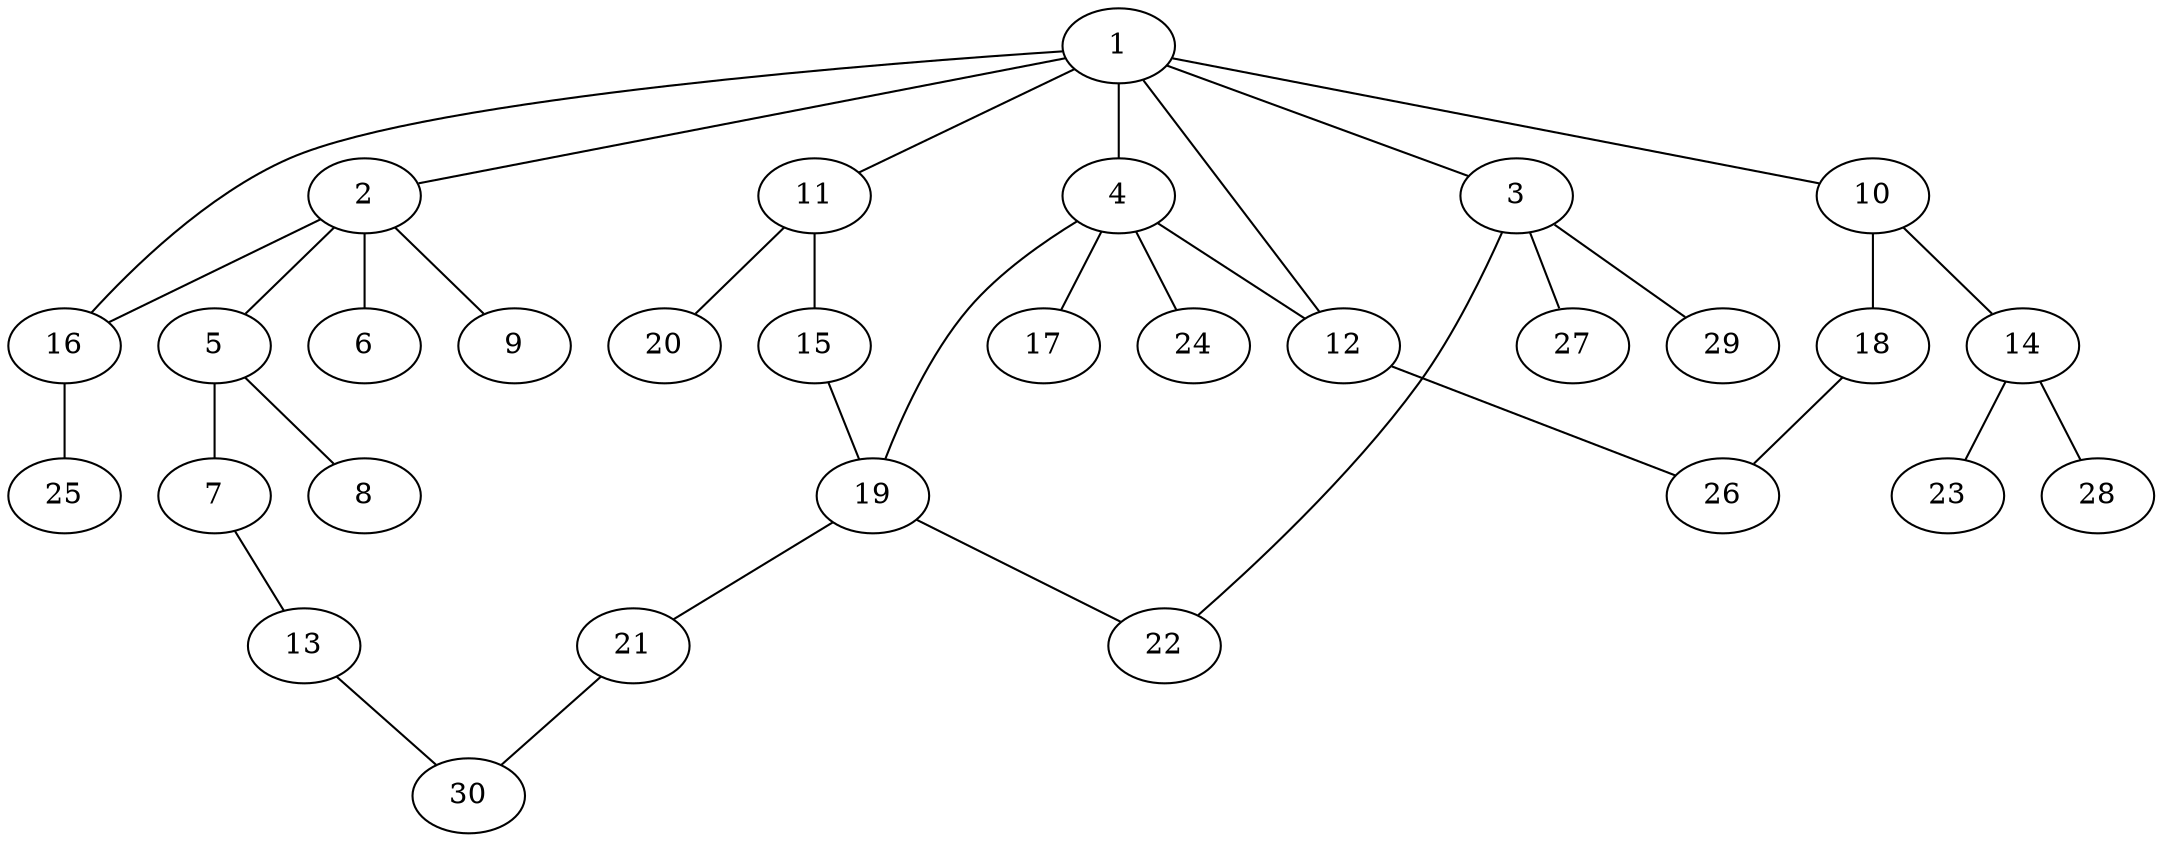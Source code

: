 graph graphname {1--2
1--3
1--4
1--10
1--11
1--12
1--16
2--5
2--6
2--9
2--16
3--22
3--27
3--29
4--12
4--17
4--19
4--24
5--7
5--8
7--13
10--14
10--18
11--15
11--20
12--26
13--30
14--23
14--28
15--19
16--25
18--26
19--21
19--22
21--30
}